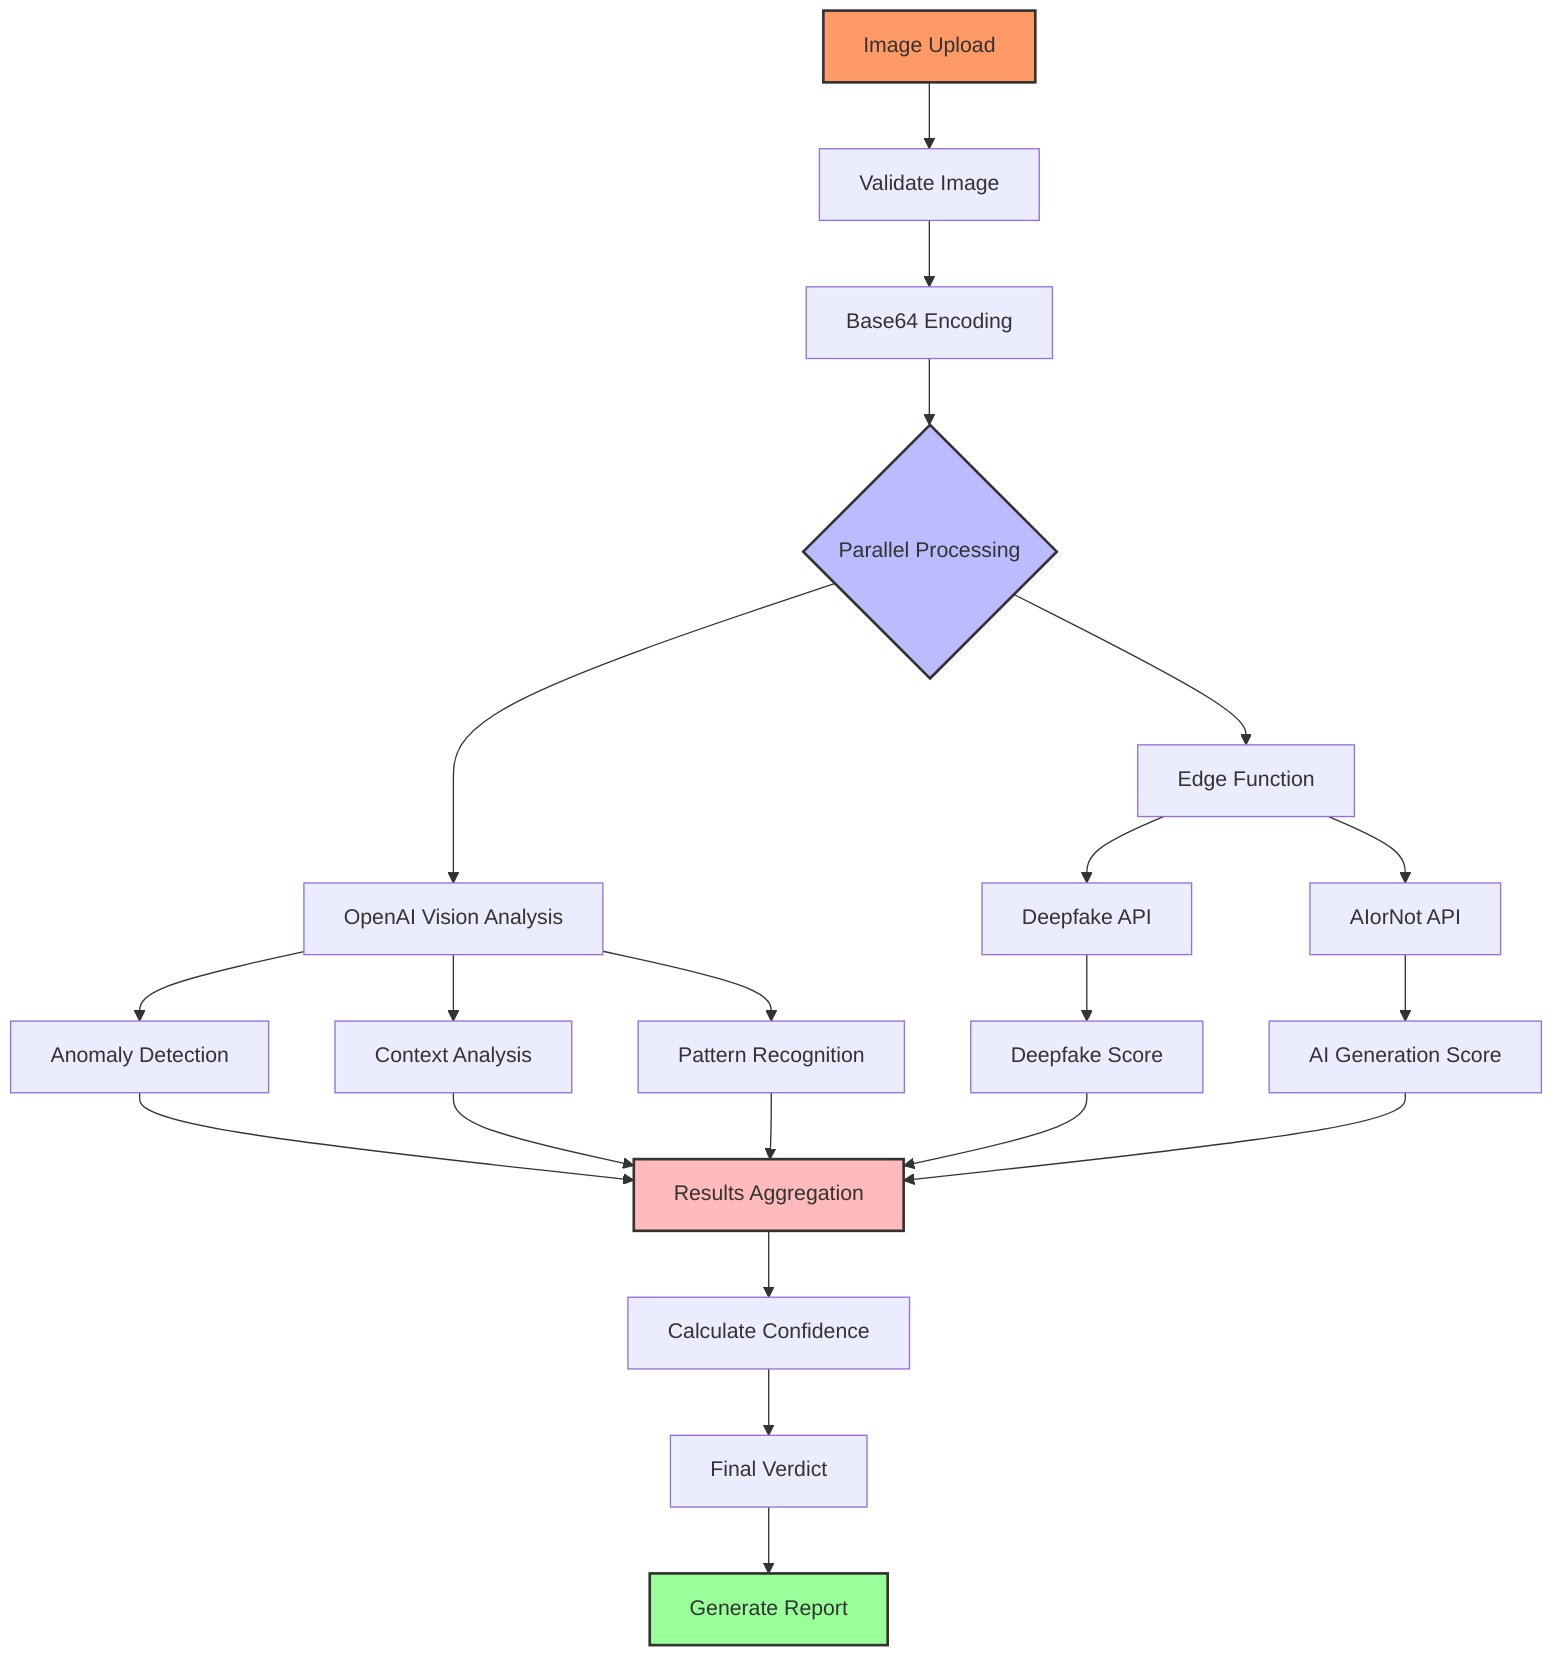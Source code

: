 graph TD
    Start[Image Upload] --> Validation[Validate Image]
    Validation --> Encoding[Base64 Encoding]
    
    Encoding --> ParallelProcessing{Parallel Processing}
    
    ParallelProcessing --> OpenAIVision[OpenAI Vision Analysis]
    ParallelProcessing --> EdgeFunction[Edge Function]
    
    EdgeFunction --> DeepfakeAPI[Deepfake API]
    EdgeFunction --> AIorNotAPI[AIorNot API]
    
    OpenAIVision --> AnomalyDetection[Anomaly Detection]
    OpenAIVision --> ContextAnalysis[Context Analysis]
    OpenAIVision --> PatternRecognition[Pattern Recognition]
    
    DeepfakeAPI --> DeepfakeScore[Deepfake Score]
    AIorNotAPI --> AIGenScore[AI Generation Score]
    
    AnomalyDetection --> ResultsAggregation[Results Aggregation]
    ContextAnalysis --> ResultsAggregation
    PatternRecognition --> ResultsAggregation
    DeepfakeScore --> ResultsAggregation
    AIGenScore --> ResultsAggregation
    
    ResultsAggregation --> ConfidenceCalculation[Calculate Confidence]
    ConfidenceCalculation --> FinalVerdict[Final Verdict]
    FinalVerdict --> ReportGeneration[Generate Report]
    
    style Start fill:#f96,stroke:#333,stroke-width:2px
    style ParallelProcessing fill:#bbf,stroke:#333,stroke-width:2px
    style ResultsAggregation fill:#fbb,stroke:#333,stroke-width:2px
    style ReportGeneration fill:#9f9,stroke:#333,stroke-width:2px